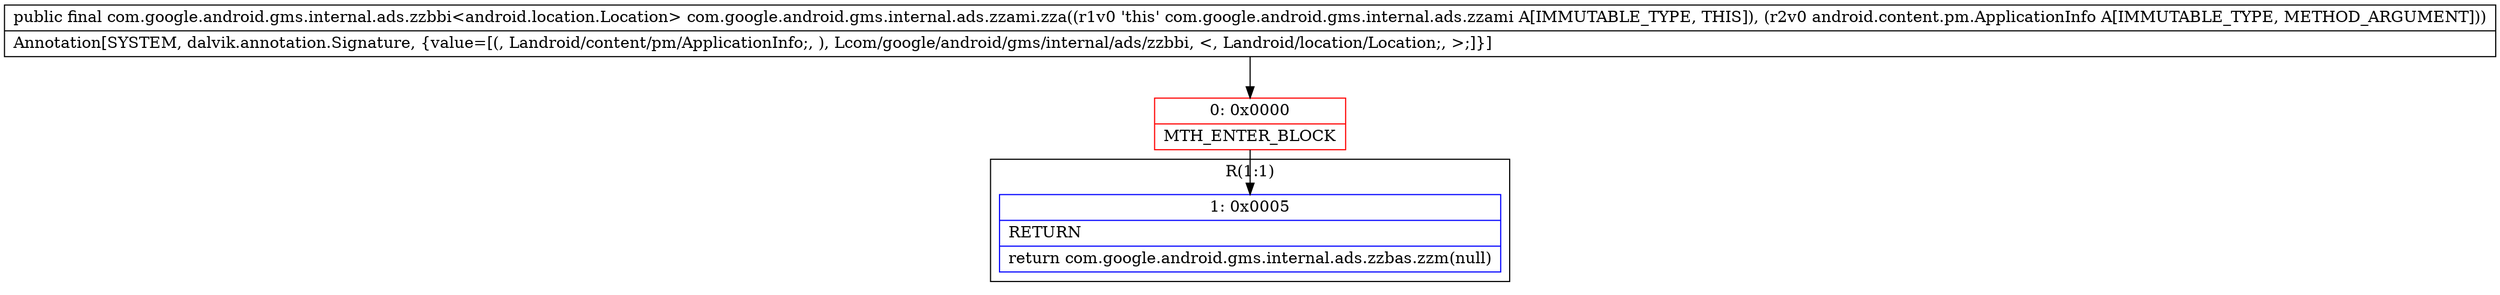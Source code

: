 digraph "CFG forcom.google.android.gms.internal.ads.zzami.zza(Landroid\/content\/pm\/ApplicationInfo;)Lcom\/google\/android\/gms\/internal\/ads\/zzbbi;" {
subgraph cluster_Region_1461941849 {
label = "R(1:1)";
node [shape=record,color=blue];
Node_1 [shape=record,label="{1\:\ 0x0005|RETURN\l|return com.google.android.gms.internal.ads.zzbas.zzm(null)\l}"];
}
Node_0 [shape=record,color=red,label="{0\:\ 0x0000|MTH_ENTER_BLOCK\l}"];
MethodNode[shape=record,label="{public final com.google.android.gms.internal.ads.zzbbi\<android.location.Location\> com.google.android.gms.internal.ads.zzami.zza((r1v0 'this' com.google.android.gms.internal.ads.zzami A[IMMUTABLE_TYPE, THIS]), (r2v0 android.content.pm.ApplicationInfo A[IMMUTABLE_TYPE, METHOD_ARGUMENT]))  | Annotation[SYSTEM, dalvik.annotation.Signature, \{value=[(, Landroid\/content\/pm\/ApplicationInfo;, ), Lcom\/google\/android\/gms\/internal\/ads\/zzbbi, \<, Landroid\/location\/Location;, \>;]\}]\l}"];
MethodNode -> Node_0;
Node_0 -> Node_1;
}

